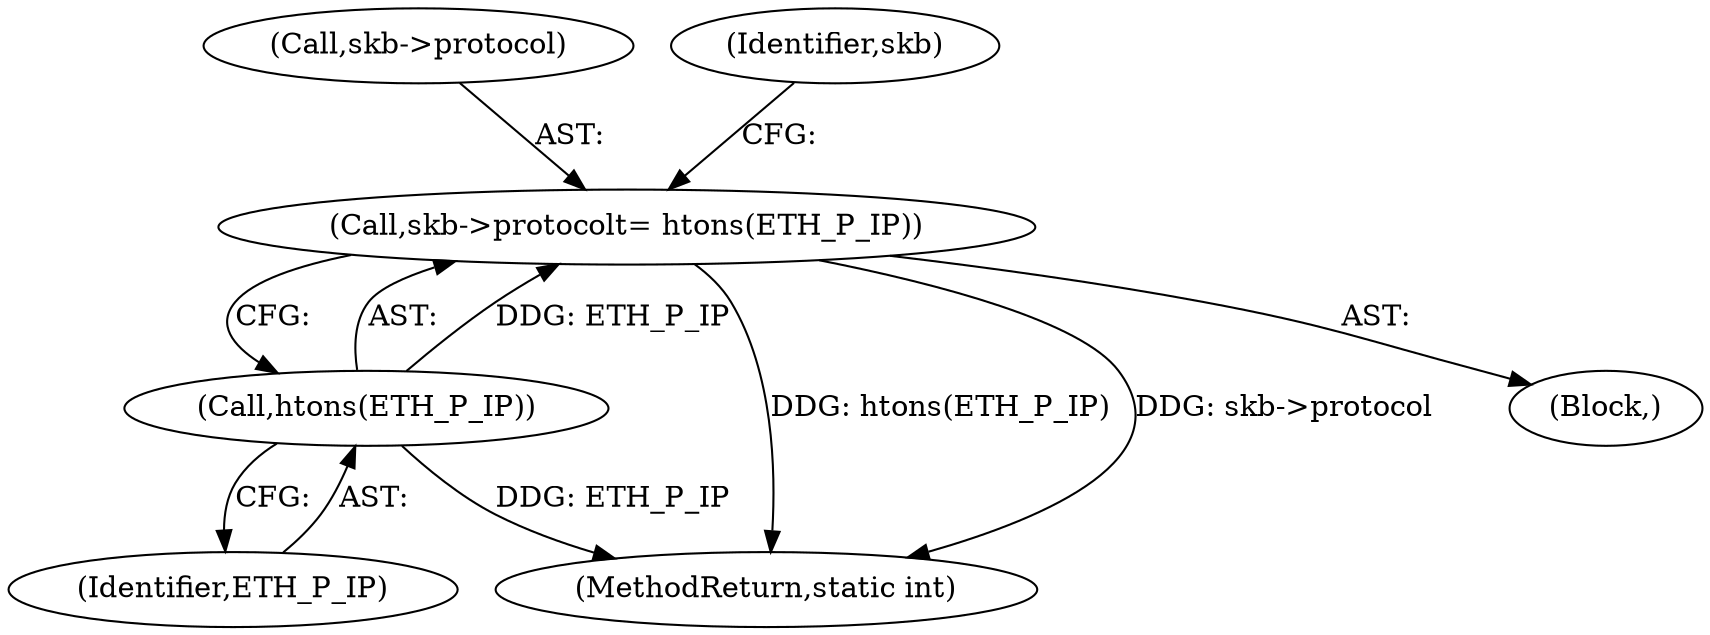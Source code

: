 digraph "0_linux_bc3aae2bbac46dd894c89db5d5e98f7f0ef9e205@pointer" {
"1000329" [label="(Call,skb->protocol\t= htons(ETH_P_IP))"];
"1000333" [label="(Call,htons(ETH_P_IP))"];
"1000329" [label="(Call,skb->protocol\t= htons(ETH_P_IP))"];
"1000330" [label="(Call,skb->protocol)"];
"1000533" [label="(MethodReturn,static int)"];
"1000337" [label="(Identifier,skb)"];
"1000313" [label="(Block,)"];
"1000334" [label="(Identifier,ETH_P_IP)"];
"1000333" [label="(Call,htons(ETH_P_IP))"];
"1000329" -> "1000313"  [label="AST: "];
"1000329" -> "1000333"  [label="CFG: "];
"1000330" -> "1000329"  [label="AST: "];
"1000333" -> "1000329"  [label="AST: "];
"1000337" -> "1000329"  [label="CFG: "];
"1000329" -> "1000533"  [label="DDG: htons(ETH_P_IP)"];
"1000329" -> "1000533"  [label="DDG: skb->protocol"];
"1000333" -> "1000329"  [label="DDG: ETH_P_IP"];
"1000333" -> "1000334"  [label="CFG: "];
"1000334" -> "1000333"  [label="AST: "];
"1000333" -> "1000533"  [label="DDG: ETH_P_IP"];
}
